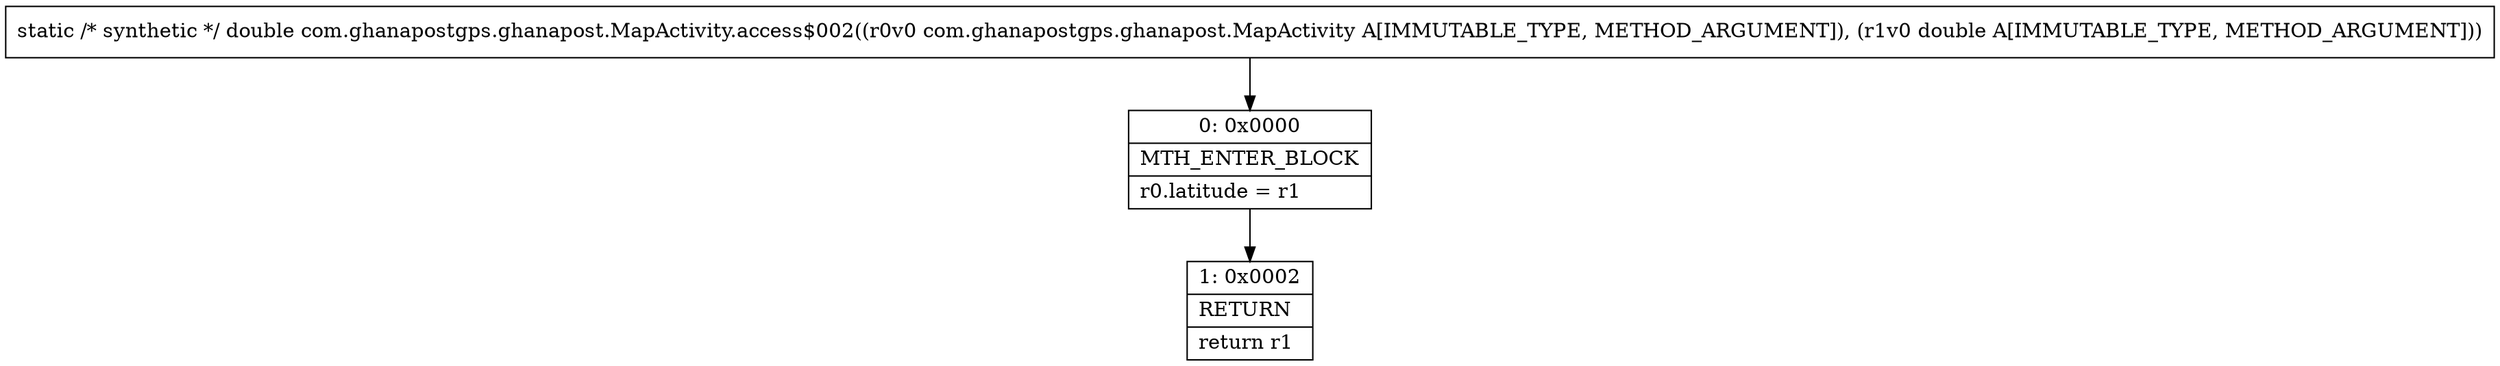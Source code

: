 digraph "CFG forcom.ghanapostgps.ghanapost.MapActivity.access$002(Lcom\/ghanapostgps\/ghanapost\/MapActivity;D)D" {
Node_0 [shape=record,label="{0\:\ 0x0000|MTH_ENTER_BLOCK\l|r0.latitude = r1\l}"];
Node_1 [shape=record,label="{1\:\ 0x0002|RETURN\l|return r1\l}"];
MethodNode[shape=record,label="{static \/* synthetic *\/ double com.ghanapostgps.ghanapost.MapActivity.access$002((r0v0 com.ghanapostgps.ghanapost.MapActivity A[IMMUTABLE_TYPE, METHOD_ARGUMENT]), (r1v0 double A[IMMUTABLE_TYPE, METHOD_ARGUMENT])) }"];
MethodNode -> Node_0;
Node_0 -> Node_1;
}

